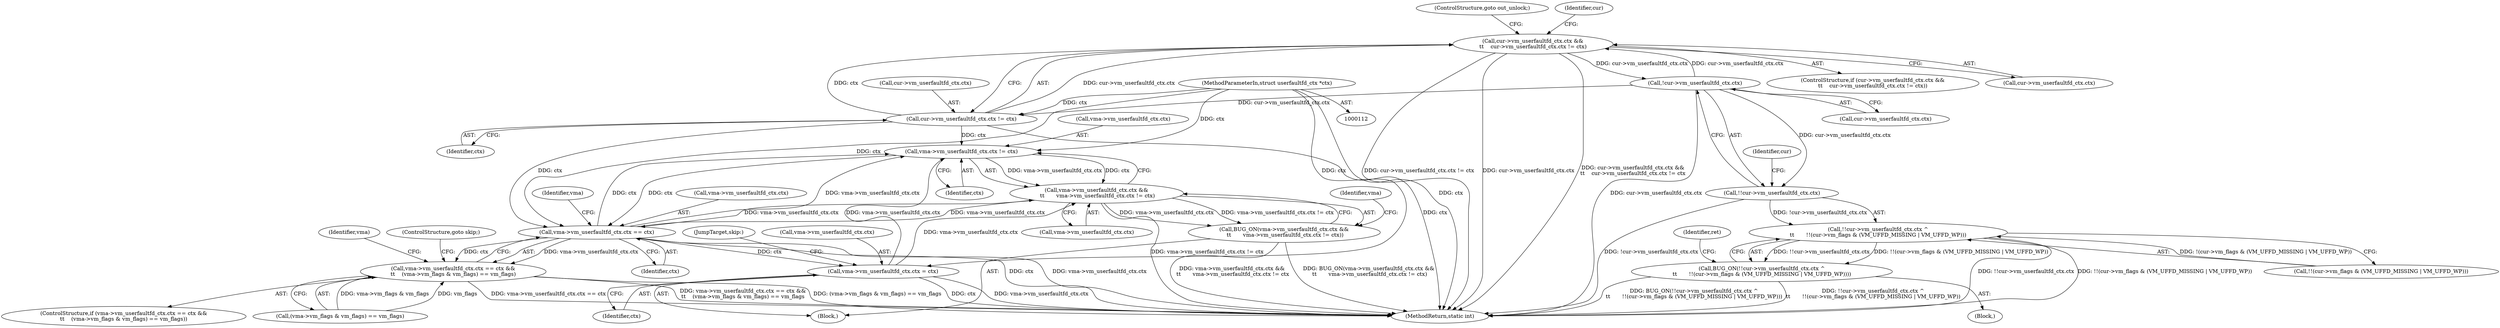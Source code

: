 digraph "0_linux_29ec90660d68bbdd69507c1c8b4e33aa299278b1@pointer" {
"1000388" [label="(Call,cur->vm_userfaultfd_ctx.ctx &&\n\t\t    cur->vm_userfaultfd_ctx.ctx != ctx)"];
"1000314" [label="(Call,!cur->vm_userfaultfd_ctx.ctx)"];
"1000388" [label="(Call,cur->vm_userfaultfd_ctx.ctx &&\n\t\t    cur->vm_userfaultfd_ctx.ctx != ctx)"];
"1000394" [label="(Call,cur->vm_userfaultfd_ctx.ctx != ctx)"];
"1000113" [label="(MethodParameterIn,struct userfaultfd_ctx *ctx)"];
"1000313" [label="(Call,!!cur->vm_userfaultfd_ctx.ctx)"];
"1000312" [label="(Call,!!cur->vm_userfaultfd_ctx.ctx ^\n\t\t       !!(cur->vm_flags & (VM_UFFD_MISSING | VM_UFFD_WP)))"];
"1000311" [label="(Call,BUG_ON(!!cur->vm_userfaultfd_ctx.ctx ^\n\t\t       !!(cur->vm_flags & (VM_UFFD_MISSING | VM_UFFD_WP))))"];
"1000440" [label="(Call,vma->vm_userfaultfd_ctx.ctx != ctx)"];
"1000434" [label="(Call,vma->vm_userfaultfd_ctx.ctx &&\n \t\t       vma->vm_userfaultfd_ctx.ctx != ctx)"];
"1000433" [label="(Call,BUG_ON(vma->vm_userfaultfd_ctx.ctx &&\n \t\t       vma->vm_userfaultfd_ctx.ctx != ctx))"];
"1000456" [label="(Call,vma->vm_userfaultfd_ctx.ctx == ctx)"];
"1000455" [label="(Call,vma->vm_userfaultfd_ctx.ctx == ctx &&\n\t\t    (vma->vm_flags & vm_flags) == vm_flags)"];
"1000546" [label="(Call,vma->vm_userfaultfd_ctx.ctx = ctx)"];
"1000388" [label="(Call,cur->vm_userfaultfd_ctx.ctx &&\n\t\t    cur->vm_userfaultfd_ctx.ctx != ctx)"];
"1000387" [label="(ControlStructure,if (cur->vm_userfaultfd_ctx.ctx &&\n\t\t    cur->vm_userfaultfd_ctx.ctx != ctx))"];
"1000330" [label="(Identifier,ret)"];
"1000315" [label="(Call,cur->vm_userfaultfd_ctx.ctx)"];
"1000427" [label="(Block,)"];
"1000462" [label="(Identifier,ctx)"];
"1000311" [label="(Call,BUG_ON(!!cur->vm_userfaultfd_ctx.ctx ^\n\t\t       !!(cur->vm_flags & (VM_UFFD_MISSING | VM_UFFD_WP))))"];
"1000401" [label="(ControlStructure,goto out_unlock;)"];
"1000314" [label="(Call,!cur->vm_userfaultfd_ctx.ctx)"];
"1000552" [label="(Identifier,ctx)"];
"1000446" [label="(Identifier,ctx)"];
"1000603" [label="(MethodReturn,static int)"];
"1000553" [label="(JumpTarget,skip:)"];
"1000466" [label="(Identifier,vma)"];
"1000113" [label="(MethodParameterIn,struct userfaultfd_ctx *ctx)"];
"1000474" [label="(Identifier,vma)"];
"1000546" [label="(Call,vma->vm_userfaultfd_ctx.ctx = ctx)"];
"1000457" [label="(Call,vma->vm_userfaultfd_ctx.ctx)"];
"1000309" [label="(Block,)"];
"1000312" [label="(Call,!!cur->vm_userfaultfd_ctx.ctx ^\n\t\t       !!(cur->vm_flags & (VM_UFFD_MISSING | VM_UFFD_WP)))"];
"1000404" [label="(Identifier,cur)"];
"1000320" [label="(Call,!!(cur->vm_flags & (VM_UFFD_MISSING | VM_UFFD_WP)))"];
"1000441" [label="(Call,vma->vm_userfaultfd_ctx.ctx)"];
"1000433" [label="(Call,BUG_ON(vma->vm_userfaultfd_ctx.ctx &&\n \t\t       vma->vm_userfaultfd_ctx.ctx != ctx))"];
"1000470" [label="(ControlStructure,goto skip;)"];
"1000451" [label="(Identifier,vma)"];
"1000400" [label="(Identifier,ctx)"];
"1000454" [label="(ControlStructure,if (vma->vm_userfaultfd_ctx.ctx == ctx &&\n\t\t    (vma->vm_flags & vm_flags) == vm_flags))"];
"1000434" [label="(Call,vma->vm_userfaultfd_ctx.ctx &&\n \t\t       vma->vm_userfaultfd_ctx.ctx != ctx)"];
"1000463" [label="(Call,(vma->vm_flags & vm_flags) == vm_flags)"];
"1000547" [label="(Call,vma->vm_userfaultfd_ctx.ctx)"];
"1000313" [label="(Call,!!cur->vm_userfaultfd_ctx.ctx)"];
"1000440" [label="(Call,vma->vm_userfaultfd_ctx.ctx != ctx)"];
"1000455" [label="(Call,vma->vm_userfaultfd_ctx.ctx == ctx &&\n\t\t    (vma->vm_flags & vm_flags) == vm_flags)"];
"1000394" [label="(Call,cur->vm_userfaultfd_ctx.ctx != ctx)"];
"1000395" [label="(Call,cur->vm_userfaultfd_ctx.ctx)"];
"1000389" [label="(Call,cur->vm_userfaultfd_ctx.ctx)"];
"1000435" [label="(Call,vma->vm_userfaultfd_ctx.ctx)"];
"1000456" [label="(Call,vma->vm_userfaultfd_ctx.ctx == ctx)"];
"1000324" [label="(Identifier,cur)"];
"1000388" -> "1000387"  [label="AST: "];
"1000388" -> "1000389"  [label="CFG: "];
"1000388" -> "1000394"  [label="CFG: "];
"1000389" -> "1000388"  [label="AST: "];
"1000394" -> "1000388"  [label="AST: "];
"1000401" -> "1000388"  [label="CFG: "];
"1000404" -> "1000388"  [label="CFG: "];
"1000388" -> "1000603"  [label="DDG: cur->vm_userfaultfd_ctx.ctx != ctx"];
"1000388" -> "1000603"  [label="DDG: cur->vm_userfaultfd_ctx.ctx"];
"1000388" -> "1000603"  [label="DDG: cur->vm_userfaultfd_ctx.ctx &&\n\t\t    cur->vm_userfaultfd_ctx.ctx != ctx"];
"1000388" -> "1000314"  [label="DDG: cur->vm_userfaultfd_ctx.ctx"];
"1000314" -> "1000388"  [label="DDG: cur->vm_userfaultfd_ctx.ctx"];
"1000394" -> "1000388"  [label="DDG: cur->vm_userfaultfd_ctx.ctx"];
"1000394" -> "1000388"  [label="DDG: ctx"];
"1000314" -> "1000313"  [label="AST: "];
"1000314" -> "1000315"  [label="CFG: "];
"1000315" -> "1000314"  [label="AST: "];
"1000313" -> "1000314"  [label="CFG: "];
"1000314" -> "1000603"  [label="DDG: cur->vm_userfaultfd_ctx.ctx"];
"1000314" -> "1000313"  [label="DDG: cur->vm_userfaultfd_ctx.ctx"];
"1000314" -> "1000394"  [label="DDG: cur->vm_userfaultfd_ctx.ctx"];
"1000394" -> "1000400"  [label="CFG: "];
"1000395" -> "1000394"  [label="AST: "];
"1000400" -> "1000394"  [label="AST: "];
"1000394" -> "1000603"  [label="DDG: ctx"];
"1000113" -> "1000394"  [label="DDG: ctx"];
"1000394" -> "1000440"  [label="DDG: ctx"];
"1000394" -> "1000456"  [label="DDG: ctx"];
"1000113" -> "1000112"  [label="AST: "];
"1000113" -> "1000603"  [label="DDG: ctx"];
"1000113" -> "1000440"  [label="DDG: ctx"];
"1000113" -> "1000456"  [label="DDG: ctx"];
"1000113" -> "1000546"  [label="DDG: ctx"];
"1000313" -> "1000312"  [label="AST: "];
"1000324" -> "1000313"  [label="CFG: "];
"1000313" -> "1000603"  [label="DDG: !cur->vm_userfaultfd_ctx.ctx"];
"1000313" -> "1000312"  [label="DDG: !cur->vm_userfaultfd_ctx.ctx"];
"1000312" -> "1000311"  [label="AST: "];
"1000312" -> "1000320"  [label="CFG: "];
"1000320" -> "1000312"  [label="AST: "];
"1000311" -> "1000312"  [label="CFG: "];
"1000312" -> "1000603"  [label="DDG: !!cur->vm_userfaultfd_ctx.ctx"];
"1000312" -> "1000603"  [label="DDG: !!(cur->vm_flags & (VM_UFFD_MISSING | VM_UFFD_WP))"];
"1000312" -> "1000311"  [label="DDG: !!cur->vm_userfaultfd_ctx.ctx"];
"1000312" -> "1000311"  [label="DDG: !!(cur->vm_flags & (VM_UFFD_MISSING | VM_UFFD_WP))"];
"1000320" -> "1000312"  [label="DDG: !(cur->vm_flags & (VM_UFFD_MISSING | VM_UFFD_WP))"];
"1000311" -> "1000309"  [label="AST: "];
"1000330" -> "1000311"  [label="CFG: "];
"1000311" -> "1000603"  [label="DDG: !!cur->vm_userfaultfd_ctx.ctx ^\n\t\t       !!(cur->vm_flags & (VM_UFFD_MISSING | VM_UFFD_WP))"];
"1000311" -> "1000603"  [label="DDG: BUG_ON(!!cur->vm_userfaultfd_ctx.ctx ^\n\t\t       !!(cur->vm_flags & (VM_UFFD_MISSING | VM_UFFD_WP)))"];
"1000440" -> "1000434"  [label="AST: "];
"1000440" -> "1000446"  [label="CFG: "];
"1000441" -> "1000440"  [label="AST: "];
"1000446" -> "1000440"  [label="AST: "];
"1000434" -> "1000440"  [label="CFG: "];
"1000440" -> "1000434"  [label="DDG: vma->vm_userfaultfd_ctx.ctx"];
"1000440" -> "1000434"  [label="DDG: ctx"];
"1000456" -> "1000440"  [label="DDG: vma->vm_userfaultfd_ctx.ctx"];
"1000456" -> "1000440"  [label="DDG: ctx"];
"1000546" -> "1000440"  [label="DDG: vma->vm_userfaultfd_ctx.ctx"];
"1000440" -> "1000456"  [label="DDG: ctx"];
"1000434" -> "1000433"  [label="AST: "];
"1000434" -> "1000435"  [label="CFG: "];
"1000435" -> "1000434"  [label="AST: "];
"1000433" -> "1000434"  [label="CFG: "];
"1000434" -> "1000603"  [label="DDG: vma->vm_userfaultfd_ctx.ctx != ctx"];
"1000434" -> "1000433"  [label="DDG: vma->vm_userfaultfd_ctx.ctx"];
"1000434" -> "1000433"  [label="DDG: vma->vm_userfaultfd_ctx.ctx != ctx"];
"1000456" -> "1000434"  [label="DDG: vma->vm_userfaultfd_ctx.ctx"];
"1000546" -> "1000434"  [label="DDG: vma->vm_userfaultfd_ctx.ctx"];
"1000434" -> "1000456"  [label="DDG: vma->vm_userfaultfd_ctx.ctx"];
"1000433" -> "1000427"  [label="AST: "];
"1000451" -> "1000433"  [label="CFG: "];
"1000433" -> "1000603"  [label="DDG: vma->vm_userfaultfd_ctx.ctx &&\n \t\t       vma->vm_userfaultfd_ctx.ctx != ctx"];
"1000433" -> "1000603"  [label="DDG: BUG_ON(vma->vm_userfaultfd_ctx.ctx &&\n \t\t       vma->vm_userfaultfd_ctx.ctx != ctx)"];
"1000456" -> "1000455"  [label="AST: "];
"1000456" -> "1000462"  [label="CFG: "];
"1000457" -> "1000456"  [label="AST: "];
"1000462" -> "1000456"  [label="AST: "];
"1000466" -> "1000456"  [label="CFG: "];
"1000455" -> "1000456"  [label="CFG: "];
"1000456" -> "1000603"  [label="DDG: vma->vm_userfaultfd_ctx.ctx"];
"1000456" -> "1000603"  [label="DDG: ctx"];
"1000456" -> "1000455"  [label="DDG: vma->vm_userfaultfd_ctx.ctx"];
"1000456" -> "1000455"  [label="DDG: ctx"];
"1000456" -> "1000546"  [label="DDG: ctx"];
"1000455" -> "1000454"  [label="AST: "];
"1000455" -> "1000463"  [label="CFG: "];
"1000463" -> "1000455"  [label="AST: "];
"1000470" -> "1000455"  [label="CFG: "];
"1000474" -> "1000455"  [label="CFG: "];
"1000455" -> "1000603"  [label="DDG: vma->vm_userfaultfd_ctx.ctx == ctx &&\n\t\t    (vma->vm_flags & vm_flags) == vm_flags"];
"1000455" -> "1000603"  [label="DDG: (vma->vm_flags & vm_flags) == vm_flags"];
"1000455" -> "1000603"  [label="DDG: vma->vm_userfaultfd_ctx.ctx == ctx"];
"1000463" -> "1000455"  [label="DDG: vma->vm_flags & vm_flags"];
"1000463" -> "1000455"  [label="DDG: vm_flags"];
"1000546" -> "1000427"  [label="AST: "];
"1000546" -> "1000552"  [label="CFG: "];
"1000547" -> "1000546"  [label="AST: "];
"1000552" -> "1000546"  [label="AST: "];
"1000553" -> "1000546"  [label="CFG: "];
"1000546" -> "1000603"  [label="DDG: vma->vm_userfaultfd_ctx.ctx"];
"1000546" -> "1000603"  [label="DDG: ctx"];
}
